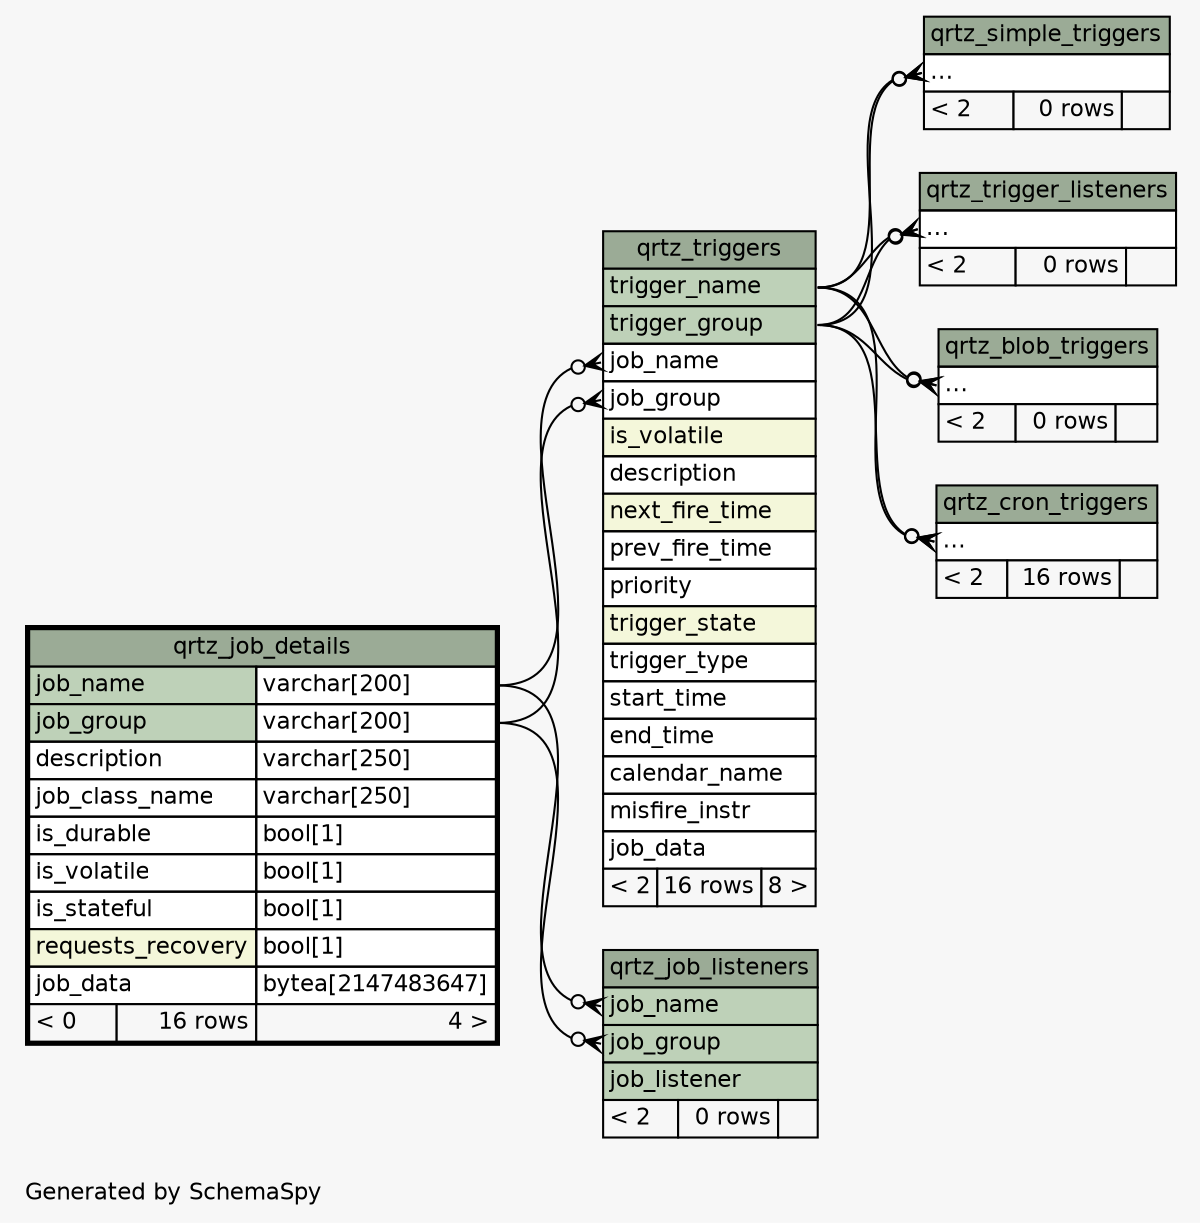 // dot 2.26.0 on Linux 2.6.32-504.el6.x86_64
// SchemaSpy rev 590
digraph "twoDegreesRelationshipsDiagram" {
  graph [
    rankdir="RL"
    bgcolor="#f7f7f7"
    label="\nGenerated by SchemaSpy"
    labeljust="l"
    nodesep="0.18"
    ranksep="0.46"
    fontname="Helvetica"
    fontsize="11"
  ];
  node [
    fontname="Helvetica"
    fontsize="11"
    shape="plaintext"
  ];
  edge [
    arrowsize="0.8"
  ];
  "qrtz_blob_triggers":"elipses":w -> "qrtz_triggers":"trigger_group":e [arrowhead=none dir=back arrowtail=crowodot];
  "qrtz_blob_triggers":"elipses":w -> "qrtz_triggers":"trigger_name":e [arrowhead=none dir=back arrowtail=crowodot];
  "qrtz_cron_triggers":"elipses":w -> "qrtz_triggers":"trigger_group":e [arrowhead=none dir=back arrowtail=crowodot];
  "qrtz_cron_triggers":"elipses":w -> "qrtz_triggers":"trigger_name":e [arrowhead=none dir=back arrowtail=crowodot];
  "qrtz_job_listeners":"job_group":w -> "qrtz_job_details":"job_group.type":e [arrowhead=none dir=back arrowtail=crowodot];
  "qrtz_job_listeners":"job_name":w -> "qrtz_job_details":"job_name.type":e [arrowhead=none dir=back arrowtail=crowodot];
  "qrtz_simple_triggers":"elipses":w -> "qrtz_triggers":"trigger_group":e [arrowhead=none dir=back arrowtail=crowodot];
  "qrtz_simple_triggers":"elipses":w -> "qrtz_triggers":"trigger_name":e [arrowhead=none dir=back arrowtail=crowodot];
  "qrtz_trigger_listeners":"elipses":w -> "qrtz_triggers":"trigger_group":e [arrowhead=none dir=back arrowtail=crowodot];
  "qrtz_trigger_listeners":"elipses":w -> "qrtz_triggers":"trigger_name":e [arrowhead=none dir=back arrowtail=crowodot];
  "qrtz_triggers":"job_group":w -> "qrtz_job_details":"job_group.type":e [arrowhead=none dir=back arrowtail=crowodot];
  "qrtz_triggers":"job_name":w -> "qrtz_job_details":"job_name.type":e [arrowhead=none dir=back arrowtail=crowodot];
  "qrtz_blob_triggers" [
    label=<
    <TABLE BORDER="0" CELLBORDER="1" CELLSPACING="0" BGCOLOR="#ffffff">
      <TR><TD COLSPAN="3" BGCOLOR="#9bab96" ALIGN="CENTER">qrtz_blob_triggers</TD></TR>
      <TR><TD PORT="elipses" COLSPAN="3" ALIGN="LEFT">...</TD></TR>
      <TR><TD ALIGN="LEFT" BGCOLOR="#f7f7f7">&lt; 2</TD><TD ALIGN="RIGHT" BGCOLOR="#f7f7f7">0 rows</TD><TD ALIGN="RIGHT" BGCOLOR="#f7f7f7">  </TD></TR>
    </TABLE>>
    URL="qrtz_blob_triggers.html"
    tooltip="qrtz_blob_triggers"
  ];
  "qrtz_cron_triggers" [
    label=<
    <TABLE BORDER="0" CELLBORDER="1" CELLSPACING="0" BGCOLOR="#ffffff">
      <TR><TD COLSPAN="3" BGCOLOR="#9bab96" ALIGN="CENTER">qrtz_cron_triggers</TD></TR>
      <TR><TD PORT="elipses" COLSPAN="3" ALIGN="LEFT">...</TD></TR>
      <TR><TD ALIGN="LEFT" BGCOLOR="#f7f7f7">&lt; 2</TD><TD ALIGN="RIGHT" BGCOLOR="#f7f7f7">16 rows</TD><TD ALIGN="RIGHT" BGCOLOR="#f7f7f7">  </TD></TR>
    </TABLE>>
    URL="qrtz_cron_triggers.html"
    tooltip="qrtz_cron_triggers"
  ];
  "qrtz_job_details" [
    label=<
    <TABLE BORDER="2" CELLBORDER="1" CELLSPACING="0" BGCOLOR="#ffffff">
      <TR><TD COLSPAN="3" BGCOLOR="#9bab96" ALIGN="CENTER">qrtz_job_details</TD></TR>
      <TR><TD PORT="job_name" COLSPAN="2" BGCOLOR="#bed1b8" ALIGN="LEFT">job_name</TD><TD PORT="job_name.type" ALIGN="LEFT">varchar[200]</TD></TR>
      <TR><TD PORT="job_group" COLSPAN="2" BGCOLOR="#bed1b8" ALIGN="LEFT">job_group</TD><TD PORT="job_group.type" ALIGN="LEFT">varchar[200]</TD></TR>
      <TR><TD PORT="description" COLSPAN="2" ALIGN="LEFT">description</TD><TD PORT="description.type" ALIGN="LEFT">varchar[250]</TD></TR>
      <TR><TD PORT="job_class_name" COLSPAN="2" ALIGN="LEFT">job_class_name</TD><TD PORT="job_class_name.type" ALIGN="LEFT">varchar[250]</TD></TR>
      <TR><TD PORT="is_durable" COLSPAN="2" ALIGN="LEFT">is_durable</TD><TD PORT="is_durable.type" ALIGN="LEFT">bool[1]</TD></TR>
      <TR><TD PORT="is_volatile" COLSPAN="2" ALIGN="LEFT">is_volatile</TD><TD PORT="is_volatile.type" ALIGN="LEFT">bool[1]</TD></TR>
      <TR><TD PORT="is_stateful" COLSPAN="2" ALIGN="LEFT">is_stateful</TD><TD PORT="is_stateful.type" ALIGN="LEFT">bool[1]</TD></TR>
      <TR><TD PORT="requests_recovery" COLSPAN="2" BGCOLOR="#f4f7da" ALIGN="LEFT">requests_recovery</TD><TD PORT="requests_recovery.type" ALIGN="LEFT">bool[1]</TD></TR>
      <TR><TD PORT="job_data" COLSPAN="2" ALIGN="LEFT">job_data</TD><TD PORT="job_data.type" ALIGN="LEFT">bytea[2147483647]</TD></TR>
      <TR><TD ALIGN="LEFT" BGCOLOR="#f7f7f7">&lt; 0</TD><TD ALIGN="RIGHT" BGCOLOR="#f7f7f7">16 rows</TD><TD ALIGN="RIGHT" BGCOLOR="#f7f7f7">4 &gt;</TD></TR>
    </TABLE>>
    URL="qrtz_job_details.html"
    tooltip="qrtz_job_details"
  ];
  "qrtz_job_listeners" [
    label=<
    <TABLE BORDER="0" CELLBORDER="1" CELLSPACING="0" BGCOLOR="#ffffff">
      <TR><TD COLSPAN="3" BGCOLOR="#9bab96" ALIGN="CENTER">qrtz_job_listeners</TD></TR>
      <TR><TD PORT="job_name" COLSPAN="3" BGCOLOR="#bed1b8" ALIGN="LEFT">job_name</TD></TR>
      <TR><TD PORT="job_group" COLSPAN="3" BGCOLOR="#bed1b8" ALIGN="LEFT">job_group</TD></TR>
      <TR><TD PORT="job_listener" COLSPAN="3" BGCOLOR="#bed1b8" ALIGN="LEFT">job_listener</TD></TR>
      <TR><TD ALIGN="LEFT" BGCOLOR="#f7f7f7">&lt; 2</TD><TD ALIGN="RIGHT" BGCOLOR="#f7f7f7">0 rows</TD><TD ALIGN="RIGHT" BGCOLOR="#f7f7f7">  </TD></TR>
    </TABLE>>
    URL="qrtz_job_listeners.html"
    tooltip="qrtz_job_listeners"
  ];
  "qrtz_simple_triggers" [
    label=<
    <TABLE BORDER="0" CELLBORDER="1" CELLSPACING="0" BGCOLOR="#ffffff">
      <TR><TD COLSPAN="3" BGCOLOR="#9bab96" ALIGN="CENTER">qrtz_simple_triggers</TD></TR>
      <TR><TD PORT="elipses" COLSPAN="3" ALIGN="LEFT">...</TD></TR>
      <TR><TD ALIGN="LEFT" BGCOLOR="#f7f7f7">&lt; 2</TD><TD ALIGN="RIGHT" BGCOLOR="#f7f7f7">0 rows</TD><TD ALIGN="RIGHT" BGCOLOR="#f7f7f7">  </TD></TR>
    </TABLE>>
    URL="qrtz_simple_triggers.html"
    tooltip="qrtz_simple_triggers"
  ];
  "qrtz_trigger_listeners" [
    label=<
    <TABLE BORDER="0" CELLBORDER="1" CELLSPACING="0" BGCOLOR="#ffffff">
      <TR><TD COLSPAN="3" BGCOLOR="#9bab96" ALIGN="CENTER">qrtz_trigger_listeners</TD></TR>
      <TR><TD PORT="elipses" COLSPAN="3" ALIGN="LEFT">...</TD></TR>
      <TR><TD ALIGN="LEFT" BGCOLOR="#f7f7f7">&lt; 2</TD><TD ALIGN="RIGHT" BGCOLOR="#f7f7f7">0 rows</TD><TD ALIGN="RIGHT" BGCOLOR="#f7f7f7">  </TD></TR>
    </TABLE>>
    URL="qrtz_trigger_listeners.html"
    tooltip="qrtz_trigger_listeners"
  ];
  "qrtz_triggers" [
    label=<
    <TABLE BORDER="0" CELLBORDER="1" CELLSPACING="0" BGCOLOR="#ffffff">
      <TR><TD COLSPAN="3" BGCOLOR="#9bab96" ALIGN="CENTER">qrtz_triggers</TD></TR>
      <TR><TD PORT="trigger_name" COLSPAN="3" BGCOLOR="#bed1b8" ALIGN="LEFT">trigger_name</TD></TR>
      <TR><TD PORT="trigger_group" COLSPAN="3" BGCOLOR="#bed1b8" ALIGN="LEFT">trigger_group</TD></TR>
      <TR><TD PORT="job_name" COLSPAN="3" ALIGN="LEFT">job_name</TD></TR>
      <TR><TD PORT="job_group" COLSPAN="3" ALIGN="LEFT">job_group</TD></TR>
      <TR><TD PORT="is_volatile" COLSPAN="3" BGCOLOR="#f4f7da" ALIGN="LEFT">is_volatile</TD></TR>
      <TR><TD PORT="description" COLSPAN="3" ALIGN="LEFT">description</TD></TR>
      <TR><TD PORT="next_fire_time" COLSPAN="3" BGCOLOR="#f4f7da" ALIGN="LEFT">next_fire_time</TD></TR>
      <TR><TD PORT="prev_fire_time" COLSPAN="3" ALIGN="LEFT">prev_fire_time</TD></TR>
      <TR><TD PORT="priority" COLSPAN="3" ALIGN="LEFT">priority</TD></TR>
      <TR><TD PORT="trigger_state" COLSPAN="3" BGCOLOR="#f4f7da" ALIGN="LEFT">trigger_state</TD></TR>
      <TR><TD PORT="trigger_type" COLSPAN="3" ALIGN="LEFT">trigger_type</TD></TR>
      <TR><TD PORT="start_time" COLSPAN="3" ALIGN="LEFT">start_time</TD></TR>
      <TR><TD PORT="end_time" COLSPAN="3" ALIGN="LEFT">end_time</TD></TR>
      <TR><TD PORT="calendar_name" COLSPAN="3" ALIGN="LEFT">calendar_name</TD></TR>
      <TR><TD PORT="misfire_instr" COLSPAN="3" ALIGN="LEFT">misfire_instr</TD></TR>
      <TR><TD PORT="job_data" COLSPAN="3" ALIGN="LEFT">job_data</TD></TR>
      <TR><TD ALIGN="LEFT" BGCOLOR="#f7f7f7">&lt; 2</TD><TD ALIGN="RIGHT" BGCOLOR="#f7f7f7">16 rows</TD><TD ALIGN="RIGHT" BGCOLOR="#f7f7f7">8 &gt;</TD></TR>
    </TABLE>>
    URL="qrtz_triggers.html"
    tooltip="qrtz_triggers"
  ];
}
